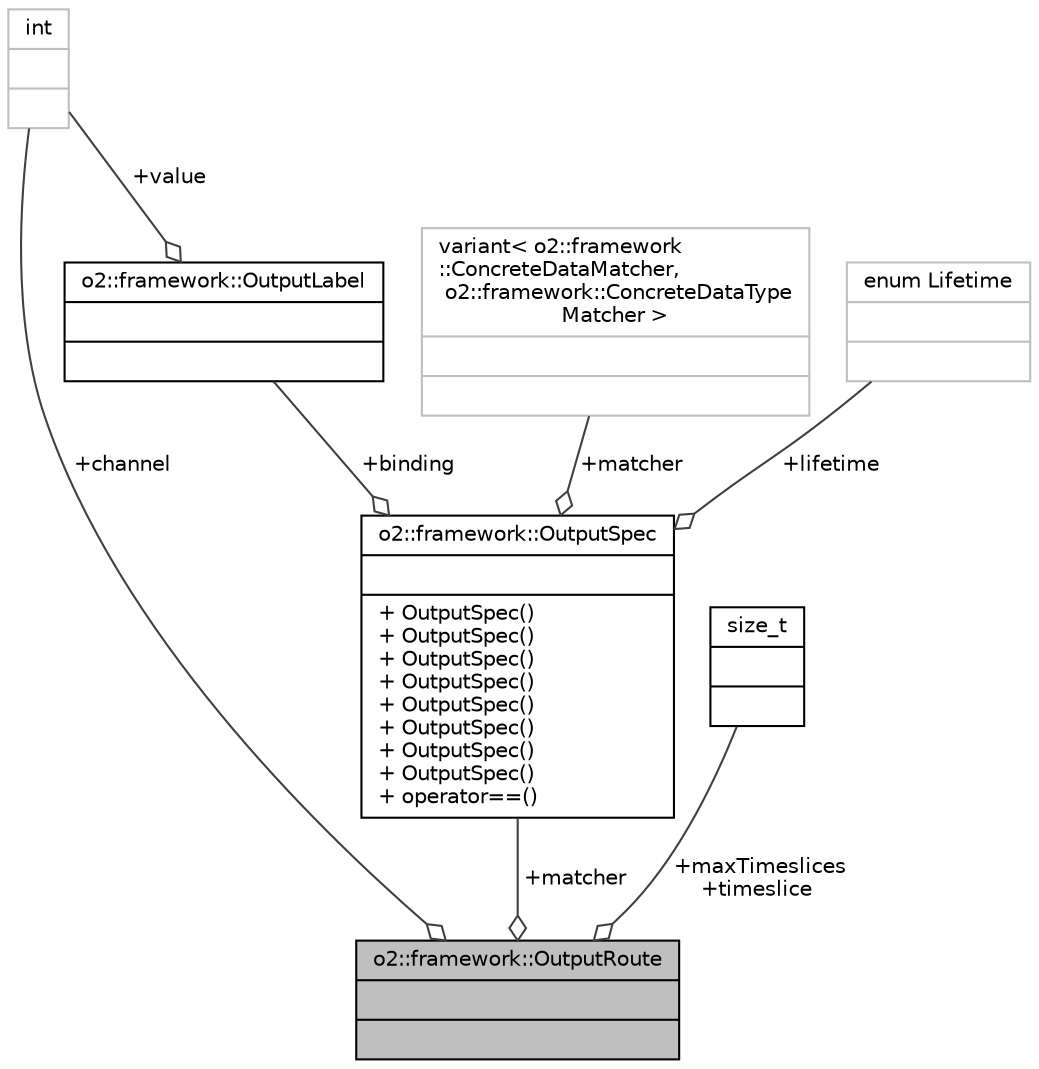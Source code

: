 digraph "o2::framework::OutputRoute"
{
 // INTERACTIVE_SVG=YES
  bgcolor="transparent";
  edge [fontname="Helvetica",fontsize="10",labelfontname="Helvetica",labelfontsize="10"];
  node [fontname="Helvetica",fontsize="10",shape=record];
  Node1 [label="{o2::framework::OutputRoute\n||}",height=0.2,width=0.4,color="black", fillcolor="grey75", style="filled", fontcolor="black"];
  Node2 -> Node1 [color="grey25",fontsize="10",style="solid",label=" +matcher" ,arrowhead="odiamond",fontname="Helvetica"];
  Node2 [label="{o2::framework::OutputSpec\n||+ OutputSpec()\l+ OutputSpec()\l+ OutputSpec()\l+ OutputSpec()\l+ OutputSpec()\l+ OutputSpec()\l+ OutputSpec()\l+ OutputSpec()\l+ operator==()\l}",height=0.2,width=0.4,color="black",URL="$d8/dc3/structo2_1_1framework_1_1OutputSpec.html"];
  Node3 -> Node2 [color="grey25",fontsize="10",style="solid",label=" +lifetime" ,arrowhead="odiamond",fontname="Helvetica"];
  Node3 [label="{enum Lifetime\n||}",height=0.2,width=0.4,color="grey75"];
  Node4 -> Node2 [color="grey25",fontsize="10",style="solid",label=" +binding" ,arrowhead="odiamond",fontname="Helvetica"];
  Node4 [label="{o2::framework::OutputLabel\n||}",height=0.2,width=0.4,color="black",URL="$de/d1b/structo2_1_1framework_1_1OutputLabel.html"];
  Node5 -> Node4 [color="grey25",fontsize="10",style="solid",label=" +value" ,arrowhead="odiamond",fontname="Helvetica"];
  Node5 [label="{int\n||}",height=0.2,width=0.4,color="grey75"];
  Node6 -> Node2 [color="grey25",fontsize="10",style="solid",label=" +matcher" ,arrowhead="odiamond",fontname="Helvetica"];
  Node6 [label="{variant\< o2::framework\l::ConcreteDataMatcher,\l o2::framework::ConcreteDataType\lMatcher \>\n||}",height=0.2,width=0.4,color="grey75"];
  Node7 -> Node1 [color="grey25",fontsize="10",style="solid",label=" +maxTimeslices\n+timeslice" ,arrowhead="odiamond",fontname="Helvetica"];
  Node7 [label="{size_t\n||}",height=0.2,width=0.4,color="black",URL="$dd/de2/classsize__t.html"];
  Node5 -> Node1 [color="grey25",fontsize="10",style="solid",label=" +channel" ,arrowhead="odiamond",fontname="Helvetica"];
}
